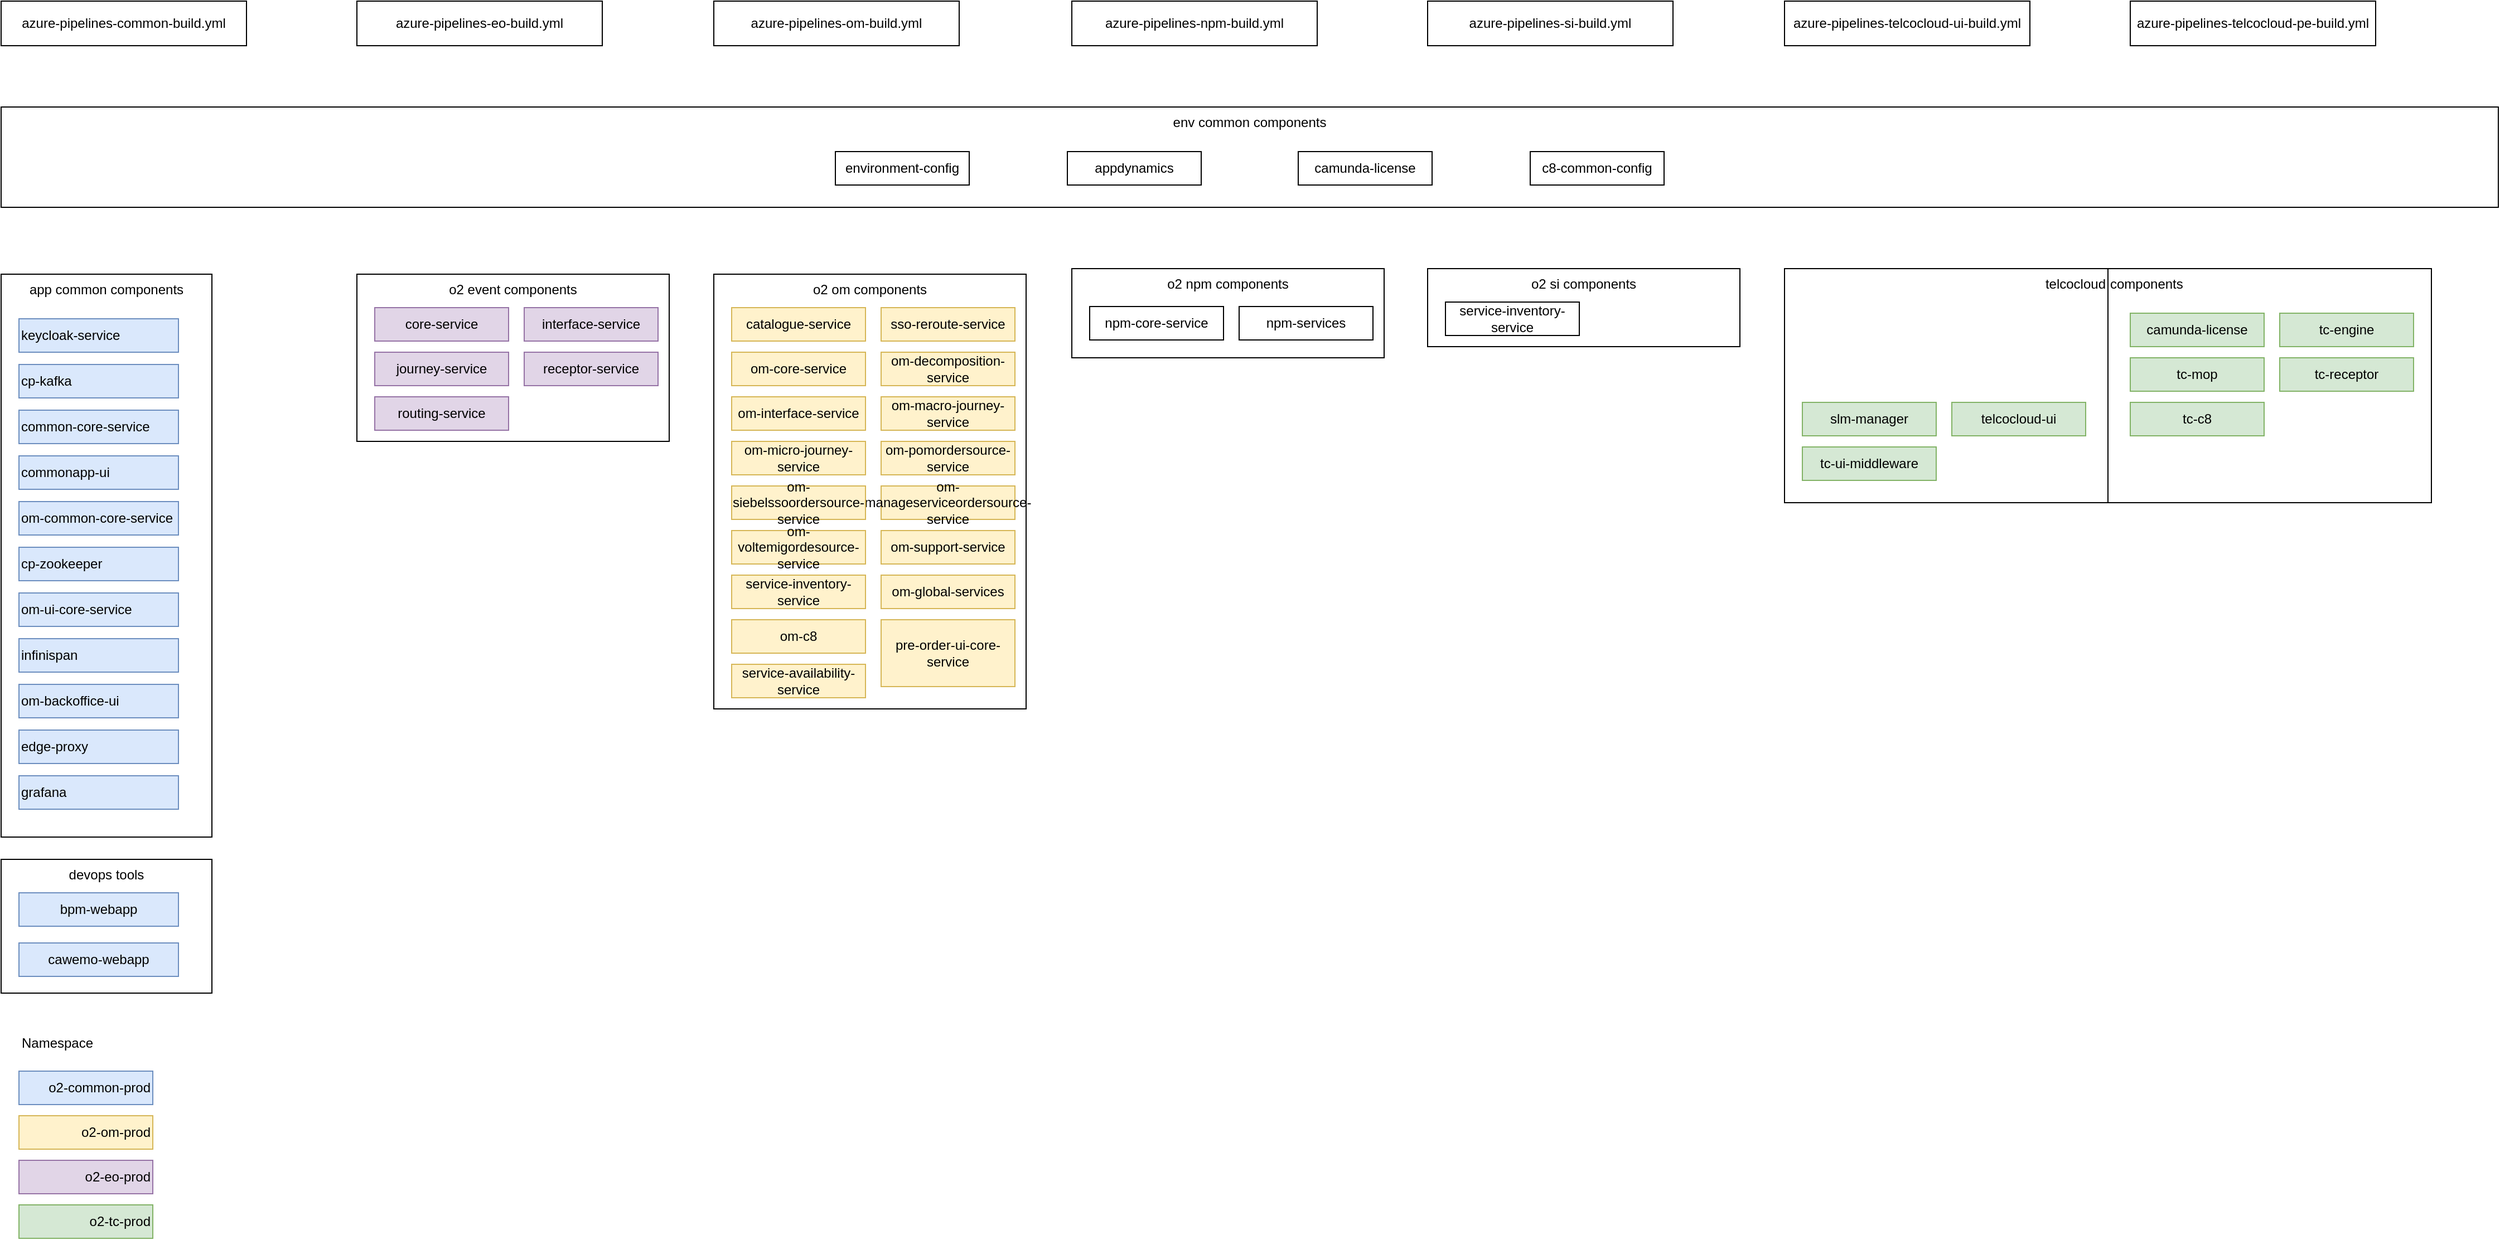 <mxfile version="22.0.4" type="github">
  <diagram name="Page-1" id="lb5JDSCoWga8BsDCj2zf">
    <mxGraphModel dx="386" dy="660" grid="1" gridSize="10" guides="1" tooltips="1" connect="1" arrows="1" fold="1" page="1" pageScale="1" pageWidth="827" pageHeight="1169" math="0" shadow="0">
      <root>
        <mxCell id="0" />
        <mxCell id="1" parent="0" />
        <mxCell id="ZO7Z55OzwB2MORQqf5jX-120" value="components" style="rounded=0;whiteSpace=wrap;html=1;verticalAlign=top;align=left;" parent="1" vertex="1">
          <mxGeometry x="2769" y="290" width="290" height="210" as="geometry" />
        </mxCell>
        <mxCell id="ZO7Z55OzwB2MORQqf5jX-16" value="env common components" style="rounded=0;whiteSpace=wrap;html=1;verticalAlign=top;" parent="1" vertex="1">
          <mxGeometry x="880" y="145" width="2239" height="90" as="geometry" />
        </mxCell>
        <mxCell id="ZO7Z55OzwB2MORQqf5jX-5" value="environment-config" style="rounded=0;whiteSpace=wrap;html=1;" parent="1" vertex="1">
          <mxGeometry x="1628" y="185" width="120" height="30" as="geometry" />
        </mxCell>
        <mxCell id="ZO7Z55OzwB2MORQqf5jX-6" value="appdynamics" style="rounded=0;whiteSpace=wrap;html=1;" parent="1" vertex="1">
          <mxGeometry x="1836" y="185" width="120" height="30" as="geometry" />
        </mxCell>
        <mxCell id="ZO7Z55OzwB2MORQqf5jX-7" value="camunda-license" style="rounded=0;whiteSpace=wrap;html=1;" parent="1" vertex="1">
          <mxGeometry x="2043" y="185" width="120" height="30" as="geometry" />
        </mxCell>
        <mxCell id="ZO7Z55OzwB2MORQqf5jX-8" value="c8-common-config" style="rounded=0;whiteSpace=wrap;html=1;" parent="1" vertex="1">
          <mxGeometry x="2251" y="185" width="120" height="30" as="geometry" />
        </mxCell>
        <mxCell id="ZO7Z55OzwB2MORQqf5jX-65" value="app common components" style="rounded=0;whiteSpace=wrap;html=1;verticalAlign=top;" parent="1" vertex="1">
          <mxGeometry x="880" y="295" width="189" height="505" as="geometry" />
        </mxCell>
        <mxCell id="ZO7Z55OzwB2MORQqf5jX-38" value="cp-zookeeper" style="rounded=0;whiteSpace=wrap;html=1;fillColor=#dae8fc;strokeColor=#6c8ebf;align=left;flipV=0;flipH=0;" parent="1" vertex="1">
          <mxGeometry x="896" y="540" width="143" height="30" as="geometry" />
        </mxCell>
        <mxCell id="ZO7Z55OzwB2MORQqf5jX-39" value="keycloak-service" style="rounded=0;whiteSpace=wrap;html=1;fillColor=#dae8fc;strokeColor=#6c8ebf;align=left;flipV=0;flipH=0;" parent="1" vertex="1">
          <mxGeometry x="896" y="335" width="143" height="30" as="geometry" />
        </mxCell>
        <mxCell id="ZO7Z55OzwB2MORQqf5jX-40" value="cp-kafka" style="rounded=0;whiteSpace=wrap;html=1;fillColor=#dae8fc;strokeColor=#6c8ebf;align=left;flipV=0;flipH=0;" parent="1" vertex="1">
          <mxGeometry x="896" y="376" width="143" height="30" as="geometry" />
        </mxCell>
        <mxCell id="ZO7Z55OzwB2MORQqf5jX-41" value="edge-proxy" style="rounded=0;whiteSpace=wrap;html=1;fillColor=#dae8fc;strokeColor=#6c8ebf;align=left;flipV=0;flipH=0;" parent="1" vertex="1">
          <mxGeometry x="896" y="704" width="143" height="30" as="geometry" />
        </mxCell>
        <mxCell id="ZO7Z55OzwB2MORQqf5jX-42" value="common-core-service" style="rounded=0;whiteSpace=wrap;html=1;fillColor=#dae8fc;strokeColor=#6c8ebf;align=left;flipV=0;flipH=0;" parent="1" vertex="1">
          <mxGeometry x="896" y="417" width="143" height="30" as="geometry" />
        </mxCell>
        <mxCell id="ZO7Z55OzwB2MORQqf5jX-43" value="om-backoffice-ui" style="rounded=0;whiteSpace=wrap;html=1;fillColor=#dae8fc;strokeColor=#6c8ebf;align=left;flipV=0;flipH=0;" parent="1" vertex="1">
          <mxGeometry x="896" y="663" width="143" height="30" as="geometry" />
        </mxCell>
        <mxCell id="ZO7Z55OzwB2MORQqf5jX-44" value="commonapp-ui" style="rounded=0;whiteSpace=wrap;html=1;fillColor=#dae8fc;strokeColor=#6c8ebf;align=left;flipV=0;flipH=0;" parent="1" vertex="1">
          <mxGeometry x="896" y="458" width="143" height="30" as="geometry" />
        </mxCell>
        <mxCell id="ZO7Z55OzwB2MORQqf5jX-45" value="infinispan" style="rounded=0;whiteSpace=wrap;html=1;fillColor=#dae8fc;strokeColor=#6c8ebf;align=left;flipV=0;flipH=0;" parent="1" vertex="1">
          <mxGeometry x="896" y="622" width="143" height="30" as="geometry" />
        </mxCell>
        <mxCell id="ZO7Z55OzwB2MORQqf5jX-46" value="om-common-core-service" style="rounded=0;whiteSpace=wrap;html=1;fillColor=#dae8fc;strokeColor=#6c8ebf;align=left;flipV=0;flipH=0;" parent="1" vertex="1">
          <mxGeometry x="896" y="499" width="143" height="30" as="geometry" />
        </mxCell>
        <mxCell id="ZO7Z55OzwB2MORQqf5jX-47" value="om-ui-core-service" style="rounded=0;whiteSpace=wrap;html=1;fillColor=#dae8fc;strokeColor=#6c8ebf;align=left;flipV=0;flipH=0;" parent="1" vertex="1">
          <mxGeometry x="896" y="581" width="143" height="30" as="geometry" />
        </mxCell>
        <mxCell id="ZO7Z55OzwB2MORQqf5jX-66" value="o2 event components" style="rounded=0;whiteSpace=wrap;html=1;verticalAlign=top;" parent="1" vertex="1">
          <mxGeometry x="1199" y="295" width="280" height="150" as="geometry" />
        </mxCell>
        <mxCell id="ZO7Z55OzwB2MORQqf5jX-34" value="routing-service" style="rounded=0;whiteSpace=wrap;html=1;fillColor=#e1d5e7;strokeColor=#9673a6;" parent="1" vertex="1">
          <mxGeometry x="1215" y="405" width="120" height="30" as="geometry" />
        </mxCell>
        <mxCell id="ZO7Z55OzwB2MORQqf5jX-35" value="receptor-service" style="rounded=0;whiteSpace=wrap;html=1;fillColor=#e1d5e7;strokeColor=#9673a6;" parent="1" vertex="1">
          <mxGeometry x="1349" y="365" width="120" height="30" as="geometry" />
        </mxCell>
        <mxCell id="ZO7Z55OzwB2MORQqf5jX-36" value="journey-service" style="rounded=0;whiteSpace=wrap;html=1;fillColor=#e1d5e7;strokeColor=#9673a6;" parent="1" vertex="1">
          <mxGeometry x="1215" y="365" width="120" height="30" as="geometry" />
        </mxCell>
        <mxCell id="ZO7Z55OzwB2MORQqf5jX-37" value="core-service" style="rounded=0;whiteSpace=wrap;html=1;fillColor=#e1d5e7;strokeColor=#9673a6;" parent="1" vertex="1">
          <mxGeometry x="1215" y="325" width="120" height="30" as="geometry" />
        </mxCell>
        <mxCell id="ZO7Z55OzwB2MORQqf5jX-49" value="interface-service" style="rounded=0;whiteSpace=wrap;html=1;fillColor=#e1d5e7;strokeColor=#9673a6;" parent="1" vertex="1">
          <mxGeometry x="1349" y="325" width="120" height="30" as="geometry" />
        </mxCell>
        <mxCell id="ZO7Z55OzwB2MORQqf5jX-67" value="o2 om components" style="rounded=0;whiteSpace=wrap;html=1;verticalAlign=top;" parent="1" vertex="1">
          <mxGeometry x="1519" y="295" width="280" height="390" as="geometry" />
        </mxCell>
        <mxCell id="ZO7Z55OzwB2MORQqf5jX-17" value="service-availability-service" style="rounded=0;whiteSpace=wrap;html=1;fillColor=#fff2cc;strokeColor=#d6b656;" parent="1" vertex="1">
          <mxGeometry x="1535" y="645" width="120" height="30" as="geometry" />
        </mxCell>
        <mxCell id="ZO7Z55OzwB2MORQqf5jX-18" value="pre-order-ui-core-service" style="rounded=0;whiteSpace=wrap;html=1;fillColor=#fff2cc;strokeColor=#d6b656;" parent="1" vertex="1">
          <mxGeometry x="1669" y="605" width="120" height="60" as="geometry" />
        </mxCell>
        <mxCell id="ZO7Z55OzwB2MORQqf5jX-19" value="om-c8" style="rounded=0;whiteSpace=wrap;html=1;fillColor=#fff2cc;strokeColor=#d6b656;" parent="1" vertex="1">
          <mxGeometry x="1535" y="605" width="120" height="30" as="geometry" />
        </mxCell>
        <mxCell id="ZO7Z55OzwB2MORQqf5jX-20" value="om-global-services" style="rounded=0;whiteSpace=wrap;html=1;fillColor=#fff2cc;strokeColor=#d6b656;" parent="1" vertex="1">
          <mxGeometry x="1669" y="565" width="120" height="30" as="geometry" />
        </mxCell>
        <mxCell id="ZO7Z55OzwB2MORQqf5jX-21" value="service-inventory-service" style="rounded=0;whiteSpace=wrap;html=1;fillColor=#fff2cc;strokeColor=#d6b656;" parent="1" vertex="1">
          <mxGeometry x="1535" y="565" width="120" height="30" as="geometry" />
        </mxCell>
        <mxCell id="ZO7Z55OzwB2MORQqf5jX-22" value="om-support-service" style="rounded=0;whiteSpace=wrap;html=1;fillColor=#fff2cc;strokeColor=#d6b656;" parent="1" vertex="1">
          <mxGeometry x="1669" y="525" width="120" height="30" as="geometry" />
        </mxCell>
        <mxCell id="ZO7Z55OzwB2MORQqf5jX-23" value="om-voltemigordesource-service" style="rounded=0;whiteSpace=wrap;html=1;fillColor=#fff2cc;strokeColor=#d6b656;" parent="1" vertex="1">
          <mxGeometry x="1535" y="525" width="120" height="30" as="geometry" />
        </mxCell>
        <mxCell id="ZO7Z55OzwB2MORQqf5jX-24" value="om-manageserviceordersource-service" style="rounded=0;whiteSpace=wrap;html=1;fillColor=#fff2cc;strokeColor=#d6b656;" parent="1" vertex="1">
          <mxGeometry x="1669" y="485" width="120" height="30" as="geometry" />
        </mxCell>
        <mxCell id="ZO7Z55OzwB2MORQqf5jX-25" value="om-siebelssoordersource-service" style="rounded=0;whiteSpace=wrap;html=1;fillColor=#fff2cc;strokeColor=#d6b656;" parent="1" vertex="1">
          <mxGeometry x="1535" y="485" width="120" height="30" as="geometry" />
        </mxCell>
        <mxCell id="ZO7Z55OzwB2MORQqf5jX-26" value="om-pomordersource-service" style="rounded=0;whiteSpace=wrap;html=1;fillColor=#fff2cc;strokeColor=#d6b656;" parent="1" vertex="1">
          <mxGeometry x="1669" y="445" width="120" height="30" as="geometry" />
        </mxCell>
        <mxCell id="ZO7Z55OzwB2MORQqf5jX-27" value="om-micro-journey-service" style="rounded=0;whiteSpace=wrap;html=1;fillColor=#fff2cc;strokeColor=#d6b656;" parent="1" vertex="1">
          <mxGeometry x="1535" y="445" width="120" height="30" as="geometry" />
        </mxCell>
        <mxCell id="ZO7Z55OzwB2MORQqf5jX-28" value="om-macro-journey-service" style="rounded=0;whiteSpace=wrap;html=1;fillColor=#fff2cc;strokeColor=#d6b656;" parent="1" vertex="1">
          <mxGeometry x="1669" y="405" width="120" height="30" as="geometry" />
        </mxCell>
        <mxCell id="ZO7Z55OzwB2MORQqf5jX-29" value="om-interface-service" style="rounded=0;whiteSpace=wrap;html=1;fillColor=#fff2cc;strokeColor=#d6b656;" parent="1" vertex="1">
          <mxGeometry x="1535" y="405" width="120" height="30" as="geometry" />
        </mxCell>
        <mxCell id="ZO7Z55OzwB2MORQqf5jX-30" value="om-decomposition-service" style="rounded=0;whiteSpace=wrap;html=1;fillColor=#fff2cc;strokeColor=#d6b656;" parent="1" vertex="1">
          <mxGeometry x="1669" y="365" width="120" height="30" as="geometry" />
        </mxCell>
        <mxCell id="ZO7Z55OzwB2MORQqf5jX-31" value="om-core-service" style="rounded=0;whiteSpace=wrap;html=1;fillColor=#fff2cc;strokeColor=#d6b656;" parent="1" vertex="1">
          <mxGeometry x="1535" y="365" width="120" height="30" as="geometry" />
        </mxCell>
        <mxCell id="ZO7Z55OzwB2MORQqf5jX-32" value="sso-reroute-service" style="rounded=0;whiteSpace=wrap;html=1;fillColor=#fff2cc;strokeColor=#d6b656;" parent="1" vertex="1">
          <mxGeometry x="1669" y="325" width="120" height="30" as="geometry" />
        </mxCell>
        <mxCell id="ZO7Z55OzwB2MORQqf5jX-33" value="catalogue-service" style="rounded=0;whiteSpace=wrap;html=1;fillColor=#fff2cc;strokeColor=#d6b656;" parent="1" vertex="1">
          <mxGeometry x="1535" y="325" width="120" height="30" as="geometry" />
        </mxCell>
        <mxCell id="ZO7Z55OzwB2MORQqf5jX-68" value="o2 si components" style="rounded=0;whiteSpace=wrap;html=1;verticalAlign=top;" parent="1" vertex="1">
          <mxGeometry x="2159" y="290" width="280" height="70" as="geometry" />
        </mxCell>
        <mxCell id="ZO7Z55OzwB2MORQqf5jX-51" value="service-inventory-service" style="rounded=0;whiteSpace=wrap;html=1;" parent="1" vertex="1">
          <mxGeometry x="2175" y="320" width="120" height="30" as="geometry" />
        </mxCell>
        <mxCell id="ZO7Z55OzwB2MORQqf5jX-69" value="telcocloud" style="rounded=0;whiteSpace=wrap;html=1;verticalAlign=top;align=right;" parent="1" vertex="1">
          <mxGeometry x="2479" y="290" width="290" height="210" as="geometry" />
        </mxCell>
        <mxCell id="ZO7Z55OzwB2MORQqf5jX-56" value="slm-manager" style="rounded=0;whiteSpace=wrap;html=1;fillColor=#d5e8d4;strokeColor=#82b366;" parent="1" vertex="1">
          <mxGeometry x="2495" y="410" width="120" height="30" as="geometry" />
        </mxCell>
        <mxCell id="ZO7Z55OzwB2MORQqf5jX-57" value="telcocloud-ui" style="rounded=0;whiteSpace=wrap;html=1;fillColor=#d5e8d4;strokeColor=#82b366;" parent="1" vertex="1">
          <mxGeometry x="2629" y="410" width="120" height="30" as="geometry" />
        </mxCell>
        <mxCell id="ZO7Z55OzwB2MORQqf5jX-58" value="tc-ui-middleware" style="rounded=0;whiteSpace=wrap;html=1;fillColor=#d5e8d4;strokeColor=#82b366;" parent="1" vertex="1">
          <mxGeometry x="2495" y="450" width="120" height="30" as="geometry" />
        </mxCell>
        <mxCell id="ZO7Z55OzwB2MORQqf5jX-70" value="o2 npm components" style="rounded=0;whiteSpace=wrap;html=1;verticalAlign=top;" parent="1" vertex="1">
          <mxGeometry x="1840" y="290" width="280" height="80" as="geometry" />
        </mxCell>
        <mxCell id="ZO7Z55OzwB2MORQqf5jX-60" value="npm-core-service" style="rounded=0;whiteSpace=wrap;html=1;" parent="1" vertex="1">
          <mxGeometry x="1856" y="324" width="120" height="30" as="geometry" />
        </mxCell>
        <mxCell id="ZO7Z55OzwB2MORQqf5jX-61" value="npm-services" style="rounded=0;whiteSpace=wrap;html=1;" parent="1" vertex="1">
          <mxGeometry x="1990" y="324" width="120" height="30" as="geometry" />
        </mxCell>
        <mxCell id="ZO7Z55OzwB2MORQqf5jX-71" value="devops tools" style="rounded=0;whiteSpace=wrap;html=1;verticalAlign=top;" parent="1" vertex="1">
          <mxGeometry x="880" y="820" width="189" height="120" as="geometry" />
        </mxCell>
        <mxCell id="ZO7Z55OzwB2MORQqf5jX-62" value="bpm-webapp" style="rounded=0;whiteSpace=wrap;html=1;fillColor=#dae8fc;strokeColor=#6c8ebf;" parent="1" vertex="1">
          <mxGeometry x="896" y="850" width="143" height="30" as="geometry" />
        </mxCell>
        <mxCell id="ZO7Z55OzwB2MORQqf5jX-63" value="cawemo-webapp" style="rounded=0;whiteSpace=wrap;html=1;fillColor=#dae8fc;strokeColor=#6c8ebf;" parent="1" vertex="1">
          <mxGeometry x="896" y="895" width="143" height="30" as="geometry" />
        </mxCell>
        <mxCell id="ZO7Z55OzwB2MORQqf5jX-73" value="azure-pipelines-common-build.yml" style="rounded=0;whiteSpace=wrap;html=1;" parent="1" vertex="1">
          <mxGeometry x="880" y="50" width="220" height="40" as="geometry" />
        </mxCell>
        <mxCell id="ZO7Z55OzwB2MORQqf5jX-75" value="azure-pipelines-eo-build.yml" style="rounded=0;whiteSpace=wrap;html=1;" parent="1" vertex="1">
          <mxGeometry x="1199" y="50" width="220" height="40" as="geometry" />
        </mxCell>
        <mxCell id="ZO7Z55OzwB2MORQqf5jX-76" value="azure-pipelines-om-build.yml" style="rounded=0;whiteSpace=wrap;html=1;" parent="1" vertex="1">
          <mxGeometry x="1519" y="50" width="220" height="40" as="geometry" />
        </mxCell>
        <mxCell id="ZO7Z55OzwB2MORQqf5jX-77" value="azure-pipelines-npm-build.yml" style="rounded=0;whiteSpace=wrap;html=1;" parent="1" vertex="1">
          <mxGeometry x="1840" y="50" width="220" height="40" as="geometry" />
        </mxCell>
        <mxCell id="ZO7Z55OzwB2MORQqf5jX-78" value="azure-pipelines-si-build.yml" style="rounded=0;whiteSpace=wrap;html=1;" parent="1" vertex="1">
          <mxGeometry x="2159" y="50" width="220" height="40" as="geometry" />
        </mxCell>
        <mxCell id="ZO7Z55OzwB2MORQqf5jX-79" value="azure-pipelines-telcocloud-ui-build.yml" style="rounded=0;whiteSpace=wrap;html=1;" parent="1" vertex="1">
          <mxGeometry x="2479" y="50" width="220" height="40" as="geometry" />
        </mxCell>
        <mxCell id="ZO7Z55OzwB2MORQqf5jX-80" value="azure-pipelines-telcocloud-pe-build.yml" style="rounded=0;whiteSpace=wrap;html=1;" parent="1" vertex="1">
          <mxGeometry x="2789" y="50" width="220" height="40" as="geometry" />
        </mxCell>
        <mxCell id="ZO7Z55OzwB2MORQqf5jX-82" value="camunda-license" style="rounded=0;whiteSpace=wrap;html=1;fillColor=#d5e8d4;strokeColor=#82b366;" parent="1" vertex="1">
          <mxGeometry x="2789" y="330" width="120" height="30" as="geometry" />
        </mxCell>
        <mxCell id="ZO7Z55OzwB2MORQqf5jX-83" value="tc-engine" style="rounded=0;whiteSpace=wrap;html=1;fillColor=#d5e8d4;strokeColor=#82b366;" parent="1" vertex="1">
          <mxGeometry x="2923" y="330" width="120" height="30" as="geometry" />
        </mxCell>
        <mxCell id="ZO7Z55OzwB2MORQqf5jX-84" value="tc-mop" style="rounded=0;whiteSpace=wrap;html=1;fillColor=#d5e8d4;strokeColor=#82b366;" parent="1" vertex="1">
          <mxGeometry x="2789" y="370" width="120" height="30" as="geometry" />
        </mxCell>
        <mxCell id="ZO7Z55OzwB2MORQqf5jX-85" value="tc-receptor" style="rounded=0;whiteSpace=wrap;html=1;fillColor=#d5e8d4;strokeColor=#82b366;" parent="1" vertex="1">
          <mxGeometry x="2923" y="370" width="120" height="30" as="geometry" />
        </mxCell>
        <mxCell id="ZO7Z55OzwB2MORQqf5jX-89" value="tc-c8" style="rounded=0;whiteSpace=wrap;html=1;fillColor=#d5e8d4;strokeColor=#82b366;" parent="1" vertex="1">
          <mxGeometry x="2789" y="410" width="120" height="30" as="geometry" />
        </mxCell>
        <mxCell id="c0FNvsitckwjcVIdb-x4-31" value="grafana" style="rounded=0;whiteSpace=wrap;html=1;fillColor=#dae8fc;strokeColor=#6c8ebf;align=left;flipV=0;flipH=0;" parent="1" vertex="1">
          <mxGeometry x="896" y="745" width="143" height="30" as="geometry" />
        </mxCell>
        <mxCell id="c0FNvsitckwjcVIdb-x4-35" value="Namespace" style="text;html=1;strokeColor=none;fillColor=none;align=center;verticalAlign=middle;whiteSpace=wrap;rounded=0;" parent="1" vertex="1">
          <mxGeometry x="891" y="970" width="79" height="30" as="geometry" />
        </mxCell>
        <mxCell id="c0FNvsitckwjcVIdb-x4-36" value="" style="group" parent="1" vertex="1" connectable="0">
          <mxGeometry x="896" y="1010" width="120" height="150" as="geometry" />
        </mxCell>
        <mxCell id="ZO7Z55OzwB2MORQqf5jX-121" value="o2-common-prod" style="rounded=0;whiteSpace=wrap;html=1;fillColor=#dae8fc;strokeColor=#6c8ebf;align=right;" parent="c0FNvsitckwjcVIdb-x4-36" vertex="1">
          <mxGeometry width="120" height="30" as="geometry" />
        </mxCell>
        <mxCell id="c0FNvsitckwjcVIdb-x4-32" value="o2-om-prod" style="rounded=0;whiteSpace=wrap;html=1;fillColor=#fff2cc;strokeColor=#d6b656;align=right;" parent="c0FNvsitckwjcVIdb-x4-36" vertex="1">
          <mxGeometry y="40" width="120" height="30" as="geometry" />
        </mxCell>
        <mxCell id="c0FNvsitckwjcVIdb-x4-33" value="o2-eo-prod" style="rounded=0;whiteSpace=wrap;html=1;fillColor=#e1d5e7;strokeColor=#9673a6;align=right;" parent="c0FNvsitckwjcVIdb-x4-36" vertex="1">
          <mxGeometry y="80" width="120" height="30" as="geometry" />
        </mxCell>
        <mxCell id="c0FNvsitckwjcVIdb-x4-34" value="o2-tc-prod" style="rounded=0;whiteSpace=wrap;html=1;fillColor=#d5e8d4;strokeColor=#82b366;align=right;" parent="c0FNvsitckwjcVIdb-x4-36" vertex="1">
          <mxGeometry y="120" width="120" height="30" as="geometry" />
        </mxCell>
      </root>
    </mxGraphModel>
  </diagram>
</mxfile>
